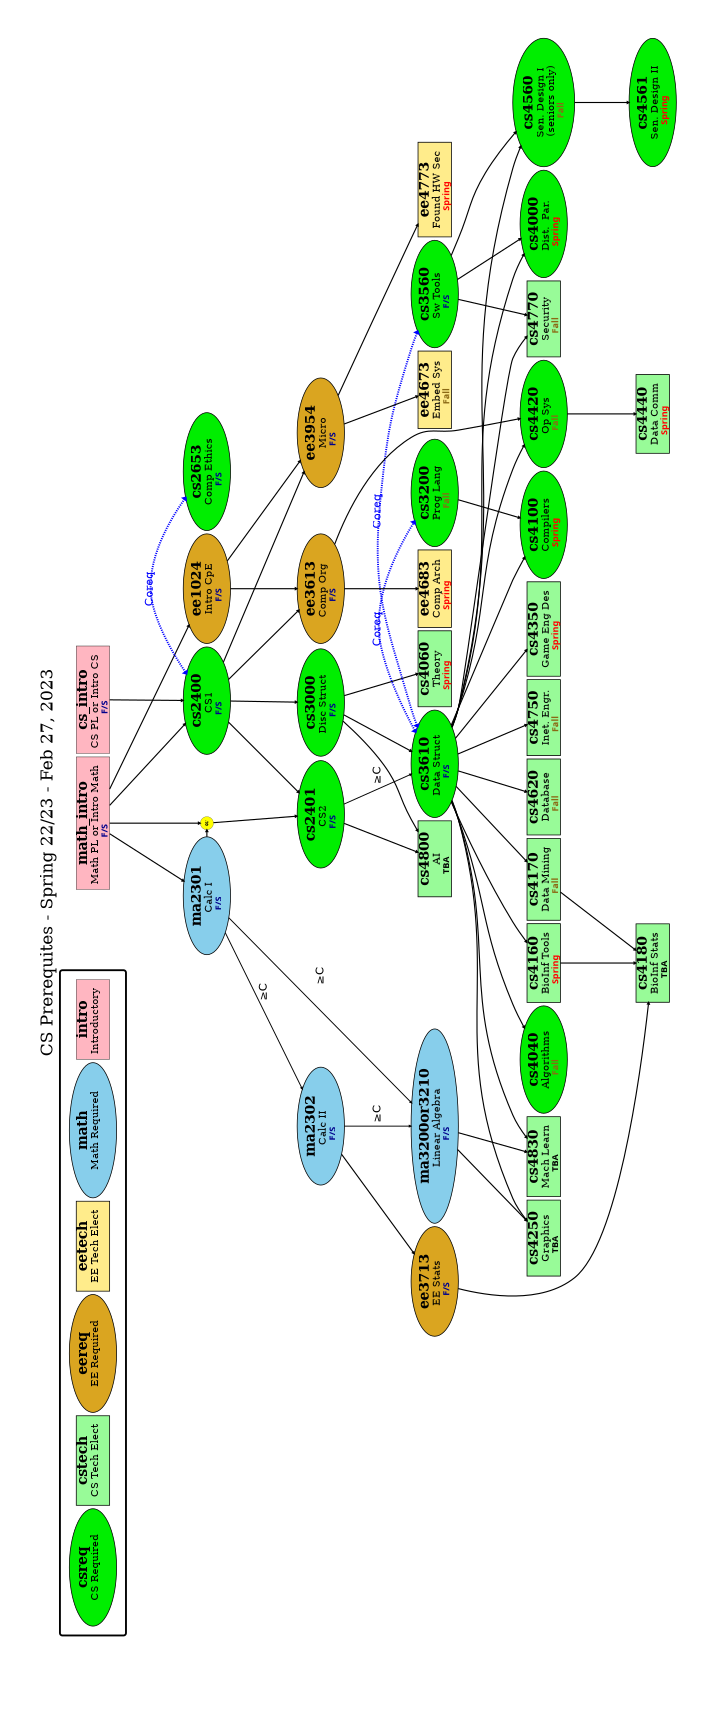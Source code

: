 # 1 "cs_ugrad.dotcc"
# 1 "<built-in>" 1
# 1 "<built-in>" 3
# 417 "<built-in>" 3
# 1 "<command line>" 1
# 1 "<built-in>" 2
# 1 "cs_ugrad.dotcc" 2
// C Preprocessor Style macros


# 1 "./eecs_prereq_design.h" 1
// C Preprocessor Style macros

// Version 0.9 - Shawn Ostermann - May 24, 2022

// the look of required classes






// the look of elective classes




// the look of remedial (Intro) classes





// this controls what the prerequisite arrows look like

# 33 "./eecs_prereq_design.h"

// this controls what the "semester" tags look like






// the next line contains non-printing spaces to paste below to get around a mixed-font centering problem in graphviz...
//          









// for things like "Senior Standing" as a prerequisite




//  Note, the "when" line below has 2 non-printing space characters ("en space", copied from Word)
// otherwise, graphviz miscalculated "centering" whence fonts change and this moves the "semester" a little more to the left. Sigh...








// classes with a caveat (4 lines)

# 77 "./eecs_prereq_design.h"

// for timestamps






# 4 "cs_ugrad.dotcc" 2

// https://graphviz.org/docs/
// https://graphviz.org/doc/info/colors.html
// https://www.catalogs.ohio.edu/preview_program.php?catoid=70&poid=19841&hl=%22computer+science%22
digraph cs_undergrad {
	// draw prereqs from top to bottom
	rankdir=TB;
	// rankdir=LR;
	
	// Maximum width and height of drawing, in inches.
	size="11,8.5"
	margin="0.25,0.25"   // whole paper borders
	
	// Width and height of output pages, in inches.
	// If only a single value is given, this is used for both the width and height.
	// At present, page only works for PostScript output. 
	// page="8,10"

	// There are a TON of arrows between ranks 5 and 6, so this allows more space when it needs it
	ranksep="4.0"   // default is 0.5

	// to make better bitmap versions - but use PDF!!!
	graph [ dpi = 600 ]; 	

	// looks better this way
	landscape=true	

	// title for the whole page
	labelloc="t"
	fontsize=90
    label="CS Prerequites - Spring 22/23 - Feb 27, 2023"


// make a quick legend
// leave some free space to the left of the legend
	subgraph free_space {	
		EXTRA [ label = "S1", style = invis ]; FREESPACE1 [width=0,style = invis]; 
  	};
	subgraph cluster_Legend {
    	style = rounded;
		label=""
		fontsize="0"
		margin=50		// more space in the margin around the nodes
		penwidth=10   	// thicker line around the legend

    	node [	shape = box, penwidth=2, style = filled, fontcolor=black, fillcolor=lightpink,width=0.25,margin="0,0",fontsize=28] ; intro [margin="0,0", label= < <FONT POINT-SIZE="72"> <b> intro </b> </FONT> <br/> <FONT POINT-SIZE="55"> 	Introductory </FONT> <FONT POINT-SIZE="50"> <br /> </FONT> <FONT POINT-SIZE="48" face="Impact">     </FONT> >, ];
		node [ 	shape=oval, sides=4, penwidth=4, style = "filled", fontcolor=black, fillcolor=skyblue,width=0.25,margin="0,0",fontsize=28] ; math [margin="0,0", label= < <FONT POINT-SIZE="72"> <b> math </b> </FONT> <br/> <FONT POINT-SIZE="55">  		Math Required </FONT> <FONT POINT-SIZE="50"> <br /> </FONT> <FONT POINT-SIZE="48" face="Impact">     </FONT> >, ];
		node [	shape = rectangle, sides=10, penwidth=4, fillcolor = lightgoldenrod1, style = filled, fontcolor=black,width=0.25,margin="0,0",fontsize=28] ; eetech [margin="0,0", label= < <FONT POINT-SIZE="72"> <b> eetech </b> </FONT> <br/> <FONT POINT-SIZE="55">  	EE Tech Elect </FONT> <FONT POINT-SIZE="50"> <br /> </FONT> <FONT POINT-SIZE="48" face="Impact">     </FONT> >, ];
		node [ 	shape=oval, sides=4, penwidth=4, style = "filled", fontcolor=black, fillcolor=goldenrod,width=0.25,margin="0,0",fontsize=28] ; eereq [margin="0,0", label= < <FONT POINT-SIZE="72"> <b> eereq </b> </FONT> <br/> <FONT POINT-SIZE="55">  	EE Required </FONT> <FONT POINT-SIZE="50"> <br /> </FONT> <FONT POINT-SIZE="48" face="Impact">     </FONT> >, ];
		node [	shape = rectangle, sides=10, penwidth=4, fillcolor = palegreen, style = filled, fontcolor=black,width=0.25,margin="0,0",fontsize=28] ; cstech [margin="0,0", label= < <FONT POINT-SIZE="72"> <b> cstech </b> </FONT> <br/> <FONT POINT-SIZE="55">  	CS Tech Elect </FONT> <FONT POINT-SIZE="50"> <br /> </FONT> <FONT POINT-SIZE="48" face="Impact">     </FONT> >, ];
		node [ 	shape=oval, sides=4, penwidth=4, style = "filled", fontcolor=black, fillcolor=green2,width=0.25,margin="0,0",fontsize=28] ; csreq [margin="0,0", label= < <FONT POINT-SIZE="72"> <b> csreq </b> </FONT> <br/> <FONT POINT-SIZE="55">  	CS Required </FONT> <FONT POINT-SIZE="50"> <br /> </FONT> <FONT POINT-SIZE="48" face="Impact">     </FONT> >, ];
		

		// these fake dependencies constrain the order of where the legend goes
		// csreq  -> eereq  -> math   [style=invis]  // for verticle 3x2
		// cstech -> eetech -> intro   [style=invis]   // for horizontal 2x3
		// cs4561 -> eetech [style=invis]
		// csreq  -> eereq   [style=invis]  
		// cstech -> eetech   [style=invis]   
		// intro  -> math   [style=invis]  
  	};
// leave some free space to the right of the legend
	subgraph free_space {	
		EXTRA [ label = "S2", style = invis ]; FREESPACE2 [width=5,style = invis]; 
  	};
	



    // node [shape = box, penwidth=2, style = filled, fontcolor=black, fillcolor=lightpink,width=0.25,margin="0,0",fontsize=28] ; ma1200_MPL2 [margin="0,0", label= < <FONT POINT-SIZE="72"> <b> ma1200_MPL2 </b> </FONT> <br/> <FONT POINT-SIZE="55"> Algebra </FONT> <FONT POINT-SIZE="50"> <br /> </FONT> <FONT POINT-SIZE="48" face="Impact"> <FONT COLOR="darkblue"><b> F/S </b></FONT>   </FONT> >, ];

    node [shape = box, penwidth=2, style = filled, fontcolor=black, fillcolor=lightpink,width=0.25,margin="0,0",fontsize=28] ; cs_intro [margin="0,0", label= < <FONT POINT-SIZE="72"> <b> cs_intro </b> </FONT> <br/> <FONT POINT-SIZE="55"> CS PL or Intro CS </FONT> <FONT POINT-SIZE="50"> <br /> </FONT> <FONT POINT-SIZE="48" face="Impact"> <FONT COLOR="darkblue"><b> F/S </b></FONT>   </FONT> >, ];

    node [shape = box, penwidth=2, style = filled, fontcolor=black, fillcolor=lightpink,width=0.25,margin="0,0",fontsize=28] ; math_intro [margin="0,0", label= < <FONT POINT-SIZE="72"> <b> math_intro </b> </FONT> <br/> <FONT POINT-SIZE="55"> Math PL or Intro Math </FONT> <FONT POINT-SIZE="50"> <br /> </FONT> <FONT POINT-SIZE="48" face="Impact"> <FONT COLOR="darkblue"><b> F/S </b></FONT>   </FONT> >, ];

    node [shape=oval, sides=4, penwidth=4, style = "filled", fontcolor=black, fillcolor=skyblue,width=0.25,margin="0,0",fontsize=28] ; ma2301 [margin="0,0", label= < <FONT POINT-SIZE="72"> <b> ma2301 </b> </FONT> <br/> <FONT POINT-SIZE="55"> Calc I </FONT> <FONT POINT-SIZE="50"> <br /> </FONT> <FONT POINT-SIZE="48" face="Impact"> <FONT COLOR="darkblue"><b> F/S </b></FONT>   </FONT> >, ];
	math_intro -> ma2301 [penwidth=6]
	// (B or better in shape=oval, sides=4, penwidth=4, style = "filled", fontcolor=black, fillcolor=skyblue 1350) or (C or better in 1300 or 1322) or (Math placement level 3)

	node [shape=oval, sides=4, penwidth=4, style = "filled", fontcolor=black, fillcolor=skyblue,width=0.25,margin="0,0",fontsize=28] ; ma2302 [margin="0,0", label= < <FONT POINT-SIZE="72"> <b> ma2302 </b> </FONT> <br/> <FONT POINT-SIZE="55"> Calc II </FONT> <FONT POINT-SIZE="50"> <br /> </FONT> <FONT POINT-SIZE="48" face="Impact"> <FONT COLOR="darkblue"><b> F/S </b></FONT>   </FONT> >, ];
	ma2301 -> ma2302 [ label = " ≥C", fontsize=60, style=bold, fontcolor=black, penwidth=5, color=black]
	// REQUISITE: C or better in shape=oval, sides=4, penwidth=4, style = "filled", fontcolor=black, fillcolor=skyblue 2301 or 263B

	node [shape=oval, sides=4, penwidth=4, style = "filled", fontcolor=black, fillcolor=skyblue,width=0.25,margin="0,0",fontsize=28] ; ma3200or3210 [margin="0,0", label= < <FONT POINT-SIZE="72"> <b> ma3200or3210 </b> </FONT> <br/> <FONT POINT-SIZE="55"> Linear Algebra </FONT> <FONT POINT-SIZE="50"> <br /> </FONT> <FONT POINT-SIZE="48" face="Impact"> <FONT COLOR="darkblue"><b> F/S </b></FONT>   </FONT> >, ];
	// 3200: C or better in (shape=oval, sides=4, penwidth=4, style = "filled", fontcolor=black, fillcolor=skyblue 163A or 263A or 1350 or 2301 or 2302) 
	// 3210 hasnt been offered in 2 years!!  (ignoring cs3000 prereq - too messy)
	// 3210: shape=oval, sides=4, penwidth=4, style = "filled", fontcolor=black, fillcolor=skyblue 2302 and (3050 or CS 3000)
	ma2301 -> ma3200or3210 [ label = " ≥C", fontsize=60, style=bold, fontcolor=black, penwidth=5, color=black]
	ma2302 -> ma3200or3210 [ label = " ≥C", fontsize=60, style=bold, fontcolor=black, penwidth=5, color=black]

	node [shape=oval, sides=4, penwidth=4, style = "filled", fontcolor=black, fillcolor=green2,width=0.25,margin="0,0",fontsize=28] ; cs2400 [margin="0,0", label= < <FONT POINT-SIZE="72"> <b> cs2400 </b> </FONT> <br/> <FONT POINT-SIZE="55"> CS1 </FONT> <FONT POINT-SIZE="50"> <br /> </FONT> <FONT POINT-SIZE="48" face="Impact"> <FONT COLOR="darkblue"><b> F/S </b></FONT>   </FONT> >, ];
	// REQUISITE: (shape=oval, sides=4, penwidth=4, style = "filled", fontcolor=black, fillcolor=skyblue 1200 or Math Placement level 2 or higher) and (CS 1400 or 2300 or ET 2100 or Computer Science Placement level 3)
	cs_intro -> cs2400 [penwidth=6]
	math_intro -> cs2400 [penwidth=6]

	node [shape=oval, sides=4, penwidth=4, style = "filled", fontcolor=black, fillcolor=green2,width=0.25,margin="0,0",fontsize=28] ; cs2401 [margin="0,0", label= < <FONT POINT-SIZE="72"> <b> cs2401 </b> </FONT> <br/> <FONT POINT-SIZE="55"> CS2 </FONT> <FONT POINT-SIZE="50"> <br /> </FONT> <FONT POINT-SIZE="48" face="Impact"> <FONT COLOR="darkblue"><b> F/S </b></FONT>   </FONT> >, ];
	// REQUISITE: CS 2400 and (shape=oval, sides=4, penwidth=4, style = "filled", fontcolor=black, fillcolor=skyblue 1300 or 2301 or Math Placement Level 3)
	cs2400 -> cs2401 [penwidth=6]
	node [shape=circle, style = "filled", penwidth=1, fontcolor=black, fillcolor=yellow] ; cs2401_or [label=" or "];
	cs2401_or -> cs2401 [penwidth=6]
	math_intro -> cs2401_or [penwidth=6]
	ma2301 -> cs2401_or [penwidth=6]


	node [shape=oval, sides=4, penwidth=4, style = "filled", fontcolor=black, fillcolor=green2,width=0.25,margin="0,0",fontsize=28] ; cs3000 [margin="0,0", label= < <FONT POINT-SIZE="72"> <b> cs3000 </b> </FONT> <br/> <FONT POINT-SIZE="55"> Disc Struct </FONT> <FONT POINT-SIZE="50"> <br /> </FONT> <FONT POINT-SIZE="48" face="Impact"> <FONT COLOR="darkblue"><b> F/S </b></FONT>   </FONT> >, ];
	// REQUISITE: CS 2400
	cs2400 -> cs3000 [penwidth=6]

	node [shape=oval, sides=4, penwidth=4, style = "filled", fontcolor=black, fillcolor=green2,width=0.25,margin="0,0",fontsize=28] ; cs3610 [margin="0,0", label= < <FONT POINT-SIZE="72"> <b> cs3610 </b> </FONT> <br/> <FONT POINT-SIZE="55"> Data Struct </FONT> <FONT POINT-SIZE="50"> <br /> </FONT> <FONT POINT-SIZE="48" face="Impact"> <FONT COLOR="darkblue"><b> F/S </b></FONT>   </FONT> >, ];
	// REQUISITE: (CS 3000 or shape=oval, sides=4, penwidth=4, style = "filled", fontcolor=black, fillcolor=skyblue 3050) and C or better in CS 2401
	cs2401 -> cs3610 [ label = " ≥C", fontsize=60, style=bold, fontcolor=black, penwidth=5, color=black]
	cs3000 -> cs3610 [penwidth=6]

	node [shape=oval, sides=4, penwidth=4, style = "filled", fontcolor=black, fillcolor=green2,width=0.25,margin="0,0",fontsize=28] ; cs3560 [margin="0,0", label= < <FONT POINT-SIZE="72"> <b> cs3560 </b> </FONT> <br/> <FONT POINT-SIZE="55"> Sw Tools </FONT> <FONT POINT-SIZE="50"> <br /> </FONT> <FONT POINT-SIZE="48" face="Impact"> <FONT COLOR="darkblue"><b> F/S </b></FONT>   </FONT> >, ];
	// REQUISITE: CS 3610 or concurrent
	cs3610 -> cs3560 [ dir=both, label = "Coreq", fontcolor=blue, color=blue, style=bold fontsize=60, penwidth=10, style=dashed] { rank=same cs3560 cs3610 }


	// left out since its not in the prereq chain
    // CLASS PAREN et1000,shape=oval, sides=4, penwidth=4, style = "filled", fontcolor=black, fillcolor=goldenrod, <FONT COLOR="darkblue"><b> F/S </b></FONT>,The History of Engineering and Technology in Society PAREN

	node [shape=oval, sides=4, penwidth=4, style = "filled", fontcolor=black, fillcolor=goldenrod,width=0.25,margin="0,0",fontsize=28] ; ee1024 [margin="0,0", label= < <FONT POINT-SIZE="72"> <b> ee1024 </b> </FONT> <br/> <FONT POINT-SIZE="55">  Intro CpE </FONT> <FONT POINT-SIZE="50"> <br /> </FONT> <FONT POINT-SIZE="48" face="Impact">  <FONT COLOR="darkblue"><b> F/S </b></FONT>   </FONT> >, ];
	math_intro -> ee1024 [penwidth=6]
	// shape=oval, sides=4, penwidth=4, style = "filled", fontcolor=black, fillcolor=skyblue 1200 or math placement level 2 or higher

    node [shape=oval, sides=4, penwidth=4, style = "filled", fontcolor=black, fillcolor=goldenrod,width=0.25,margin="0,0",fontsize=28] ; ee3613 [margin="0,0", label= < <FONT POINT-SIZE="72"> <b> ee3613 </b> </FONT> <br/> <FONT POINT-SIZE="55"> Comp Org </FONT> <FONT POINT-SIZE="50"> <br /> </FONT> <FONT POINT-SIZE="48" face="Impact">  <FONT COLOR="darkblue"><b> F/S </b></FONT>   </FONT> >, ];	
	// REQUISITE: CS 2400 and EE 1024
	ee1024 -> ee3613 [penwidth=6]
	cs2400 -> ee3613 [penwidth=6]

	node [shape=oval, sides=4, penwidth=4, style = "filled", fontcolor=black, fillcolor=goldenrod,width=0.25,margin="0,0",fontsize=28] ; ee3954 [margin="0,0", label= < <FONT POINT-SIZE="72"> <b> ee3954 </b> </FONT> <br/> <FONT POINT-SIZE="55">  Micro </FONT> <FONT POINT-SIZE="50"> <br /> </FONT> <FONT POINT-SIZE="48" face="Impact">  <FONT COLOR="darkblue"><b> F/S </b></FONT>   </FONT> >, ];
	// REQUISITE: (CS 210 or 240A or 2400) and (EE 1024 or 102)
	ee1024 -> ee3954 [penwidth=6]
	cs2400 -> ee3954 [penwidth=6]

    node [shape=oval, sides=4, penwidth=4, style = "filled", fontcolor=black, fillcolor=goldenrod,width=0.25,margin="0,0",fontsize=28] ; ee3713 [margin="0,0", label= < <FONT POINT-SIZE="72"> <b> ee3713 </b> </FONT> <br/> <FONT POINT-SIZE="55"> EE Stats </FONT> <FONT POINT-SIZE="50"> <br /> </FONT> <FONT POINT-SIZE="48" face="Impact"> <FONT COLOR="darkblue"><b> F/S </b></FONT>   </FONT> >, ];
	// REQUISITE: shape=oval, sides=4, penwidth=4, style = "filled", fontcolor=black, fillcolor=skyblue 2302
	ma2302 -> ee3713 [penwidth=6]

	node [shape=oval, sides=4, penwidth=4, style = "filled", fontcolor=black, fillcolor=green2,width=0.25,margin="0,0",fontsize=28] ; cs2653 [margin="0,0", label= < <FONT POINT-SIZE="72"> <b> cs2653 </b> </FONT> <br/> <FONT POINT-SIZE="55">  Comp Ethics </FONT> <FONT POINT-SIZE="50"> <br /> </FONT> <FONT POINT-SIZE="48" face="Impact"> <FONT COLOR="darkblue"><b> F/S </b></FONT>   </FONT> >, ];
	// REQUISITE: CS 2400 or Concurrent
	cs2400 -> cs2653 [ dir=both, label = "Coreq", fontcolor=blue, color=blue, style=bold fontsize=60, penwidth=10, style=dashed] { rank=same cs2653 cs2400 }

	node [shape=oval, sides=4, penwidth=4, style = "filled", fontcolor=black, fillcolor=green2,width=0.25,margin="0,0",fontsize=28] ; cs3200 [margin="0,0", label= < <FONT POINT-SIZE="72"> <b> cs3200 </b> </FONT> <br/> <FONT POINT-SIZE="55">  Prog Lang </FONT> <FONT POINT-SIZE="50"> <br /> </FONT> <FONT POINT-SIZE="48" face="Impact"> <FONT COLOR="goldenrod4"><b> Fall </b></FONT>   </FONT> >, ];
	// REQUISITE: CS 3610 or concurrent
	cs3610 -> cs3200 [ dir=both, label = "Coreq", fontcolor=blue, color=blue, style=bold fontsize=60, penwidth=10, style=dashed] { rank=same cs3200 cs3610 }

	node [shape=oval, sides=4, penwidth=4, style = "filled", fontcolor=black, fillcolor=green2,width=0.25,margin="0,0",fontsize=28] ; cs4000 [margin="0,0", label= < <FONT POINT-SIZE="72"> <b> cs4000 </b> </FONT> <br/> <FONT POINT-SIZE="55"> Dist.  Par. </FONT> <FONT POINT-SIZE="50"> <br /> </FONT> <FONT POINT-SIZE="48" face="Impact"> <FONT COLOR="red"><b> Spring </b></FONT>   </FONT> >, ];
	// REQUISITE: CS 3560 and 3610
	cs3560 -> cs4000 [penwidth=6]
	cs3610 -> cs4000 [penwidth=6]

	node [shape=oval, sides=4, penwidth=4, style = "filled", fontcolor=black, fillcolor=green2,width=0.25,margin="0,0",fontsize=28] ; cs4040 [margin="0,0", label= < <FONT POINT-SIZE="72"> <b> cs4040 </b> </FONT> <br/> <FONT POINT-SIZE="55">  Algorithms </FONT> <FONT POINT-SIZE="50"> <br /> </FONT> <FONT POINT-SIZE="48" face="Impact"> <FONT COLOR="goldenrod4"><b> Fall </b></FONT>   </FONT> >, ];
	// REQUISITE: CS 3610
	cs3610 -> cs4040 [penwidth=6]

	node [shape=oval, sides=4, penwidth=4, style = "filled", fontcolor=black, fillcolor=green2,width=0.25,margin="0,0",fontsize=28] ; cs4100 [margin="0,0", label= < <FONT POINT-SIZE="72"> <b> cs4100 </b> </FONT> <br/> <FONT POINT-SIZE="55">  Compilers </FONT> <FONT POINT-SIZE="50"> <br /> </FONT> <FONT POINT-SIZE="48" face="Impact"> <FONT COLOR="red"><b> Spring </b></FONT>   </FONT> >, ];
	// REQUISITE: CS 3200 and 3610
	cs3200 -> cs4100 [penwidth=6]
	cs3610 -> cs4100 [penwidth=6]

	node [shape=oval, sides=4, penwidth=4, style = "filled", fontcolor=black, fillcolor=green2,width=0.25,margin="0,0",fontsize=28] ; cs4420 [margin="0,0", label= < <FONT POINT-SIZE="72"> <b> cs4420 </b> </FONT> <br/> <FONT POINT-SIZE="55"> Op Sys </FONT> <FONT POINT-SIZE="50"> <br /> </FONT> <FONT POINT-SIZE="48" face="Impact"> <FONT COLOR="goldenrod4"><b> Fall </b></FONT>    </FONT> >, ];
	// REQUISITE: CS 3610 and EE 3613 and 3954 or CS 361 and EE 395A
	cs3610 -> cs4420 [penwidth=6]
	ee3613 -> cs4420 [penwidth=6]
	// EE3954 dropped from CS curriculum in Spring 2023/2024
	// ee3954 -> cs4420 [penwidth=6]

	node [shape=oval, sides=4, penwidth=4, style = "filled", fontcolor=black, fillcolor=green2,width=0.25,margin="0,0",fontsize=28] ; cs4560 [margin="0,0", label= < <FONT POINT-SIZE="72"> <b> cs4560 </b> </FONT> <br/> <FONT POINT-SIZE="55">  Sen. Design I </FONT> <FONT POINT-SIZE="50"> <br /> </FONT> <FONT POINT-SIZE="55">  (seniors only) </FONT> <FONT POINT-SIZE="50"> <br /> </FONT> <FONT POINT-SIZE="48" face="Impact"> <FONT COLOR="goldenrod4"><b> Fall </b></FONT>   </FONT> >, ];
	// REQUISITE: (CS 3560 and 3610) and Sr only
	cs3560 -> cs4560 [penwidth=6]
	cs3610 -> cs4560 [penwidth=6]  // note that 3560 and 3610 are corequisites

	node [shape=oval, sides=4, penwidth=4, style = "filled", fontcolor=black, fillcolor=green2,width=0.25,margin="0,0",fontsize=28] ; cs4561 [margin="0,0", label= < <FONT POINT-SIZE="72"> <b> cs4561 </b> </FONT> <br/> <FONT POINT-SIZE="55">  Sen. Design II </FONT> <FONT POINT-SIZE="50"> <br /> </FONT> <FONT POINT-SIZE="48" face="Impact"> <FONT COLOR="red"><b> Spring </b></FONT>   </FONT> >, ];
	// REQUISITE: CS 4560	
	cs4560 -> cs4561 [penwidth=6]


// =====================================================================================
// Tech Electives
// =====================================================================================
	node [shape = rectangle, sides=10, penwidth=4, fillcolor = palegreen, style = filled, fontcolor=black,width=0.25,margin="0,0",fontsize=28] ; cs4060 [margin="0,0", label= < <FONT POINT-SIZE="72"> <b> cs4060 </b> </FONT> <br/> <FONT POINT-SIZE="55">  Theory </FONT> <FONT POINT-SIZE="50"> <br /> </FONT> <FONT POINT-SIZE="48" face="Impact">  <FONT COLOR="red"><b> Spring </b></FONT>   </FONT> >, ];
	// REQUISITE: CS 3000
	cs3000 -> cs4060 [penwidth=6]


# 204 "cs_ugrad.dotcc"

	node [shape = rectangle, sides=10, penwidth=4, fillcolor = palegreen, style = filled, fontcolor=black,width=0.25,margin="0,0",fontsize=28] ; cs4250 [margin="0,0", label= < <FONT POINT-SIZE="72"> <b> cs4250 </b> </FONT> <br/> <FONT POINT-SIZE="55">  Graphics </FONT> <FONT POINT-SIZE="50"> <br /> </FONT> <FONT POINT-SIZE="48" face="Impact">  <FONT COLOR="black"><b> TBA </b></FONT>   </FONT> >, ];
	// Not offered since Fall 2021
	// REQUISITE: CS 3610 and (shape=oval, sides=4, penwidth=4, style = "filled", fontcolor=black, fillcolor=skyblue 3200 or 3210)
	cs3610 -> cs4250 [penwidth=6] 
	ma3200or3210 -> cs4250 [penwidth=6] 

	node [shape = rectangle, sides=10, penwidth=4, fillcolor = palegreen, style = filled, fontcolor=black,width=0.25,margin="0,0",fontsize=28] ; cs4160 [margin="0,0", label= < <FONT POINT-SIZE="72"> <b> cs4160 </b> </FONT> <br/> <FONT POINT-SIZE="55">  BioInf Tools </FONT> <FONT POINT-SIZE="50"> <br /> </FONT> <FONT POINT-SIZE="48" face="Impact">  <FONT COLOR="red"><b> Spring </b></FONT>   </FONT> >, ];
	// REQUISITE: CS 3610
	cs3610 -> cs4160 [penwidth=6]

	node [shape = rectangle, sides=10, penwidth=4, fillcolor = palegreen, style = filled, fontcolor=black,width=0.25,margin="0,0",fontsize=28] ; cs4170 [margin="0,0", label= < <FONT POINT-SIZE="72"> <b> cs4170 </b> </FONT> <br/> <FONT POINT-SIZE="55">  Data Mining </FONT> <FONT POINT-SIZE="50"> <br /> </FONT> <FONT POINT-SIZE="48" face="Impact">  <FONT COLOR="goldenrod4"><b> Fall </b></FONT>   </FONT> >, ];
	// REQUISITE: CS 3610 or PBIO 4160
	cs3610 -> cs4170 [penwidth=6]
	// OR  PBIO 4160 -> cs4170 [penwidth=6]
	
	node [shape = rectangle, sides=10, penwidth=4, fillcolor = palegreen, style = filled, fontcolor=black,width=0.25,margin="0,0",fontsize=28] ; cs4180 [margin="0,0", label= < <FONT POINT-SIZE="72"> <b> cs4180 </b> </FONT> <br/> <FONT POINT-SIZE="55">  BioInf Stats </FONT> <FONT POINT-SIZE="50"> <br /> </FONT> <FONT POINT-SIZE="48" face="Impact">  <FONT COLOR="black"><b> TBA </b></FONT>   </FONT> >, ];
	// last taught Jan 2020 by Drews
	// REQUISITE: CS 4170 and EE 3713 and (CS 4160 or PBIO 4160)
	cs4170 -> cs4180 [penwidth=6]
	ee3713 -> cs4180 [penwidth=6]
	cs4160 -> cs4180 [penwidth=6]
	// Ive only listed cs4160 as the prereq, because PBIO4160 is cross listed as cs4160
	
	
	node [shape = rectangle, sides=10, penwidth=4, fillcolor = palegreen, style = filled, fontcolor=black,width=0.25,margin="0,0",fontsize=28] ; cs4440 [margin="0,0", label= < <FONT POINT-SIZE="72"> <b> cs4440 </b> </FONT> <br/> <FONT POINT-SIZE="55">  Data Comm </FONT> <FONT POINT-SIZE="50"> <br /> </FONT> <FONT POINT-SIZE="48" face="Impact">  <FONT COLOR="red"><b> Spring </b></FONT>   </FONT> >, ];
	// REQUISITE: cs4420
	cs4420 -> cs4440 [penwidth=6]
	
	node [shape = rectangle, sides=10, penwidth=4, fillcolor = palegreen, style = filled, fontcolor=black,width=0.25,margin="0,0",fontsize=28] ; cs4620 [margin="0,0", label= < <FONT POINT-SIZE="72"> <b> cs4620 </b> </FONT> <br/> <FONT POINT-SIZE="55">  Database </FONT> <FONT POINT-SIZE="50"> <br /> </FONT> <FONT POINT-SIZE="48" face="Impact">  <FONT COLOR="goldenrod4"><b> Fall </b></FONT>   </FONT> >, ];
	// REQUISITE: CS 3610
	cs3610 -> cs4620 [penwidth=6]
	
	node [shape = rectangle, sides=10, penwidth=4, fillcolor = palegreen, style = filled, fontcolor=black,width=0.25,margin="0,0",fontsize=28] ; cs4750 [margin="0,0", label= < <FONT POINT-SIZE="72"> <b> cs4750 </b> </FONT> <br/> <FONT POINT-SIZE="55">  Inet. Engr. </FONT> <FONT POINT-SIZE="50"> <br /> </FONT> <FONT POINT-SIZE="48" face="Impact">  <FONT COLOR="goldenrod4"><b> Fall </b></FONT>   </FONT> >, ];
	// REQUISITE: CS 3610
	cs3610 -> cs4750 [penwidth=6]
	
	node [shape = rectangle, sides=10, penwidth=4, fillcolor = palegreen, style = filled, fontcolor=black,width=0.25,margin="0,0",fontsize=28] ; cs4800 [margin="0,0", label= < <FONT POINT-SIZE="72"> <b> cs4800 </b> </FONT> <br/> <FONT POINT-SIZE="55">  AI </FONT> <FONT POINT-SIZE="50"> <br /> </FONT> <FONT POINT-SIZE="48" face="Impact">  <FONT COLOR="black"><b> TBA </b></FONT>   </FONT> >, ];
	// REQUISITE: (CS 3000 or shape=oval, sides=4, penwidth=4, style = "filled", fontcolor=black, fillcolor=skyblue 3050) and CS 2401
	cs3000 -> cs4800 [penwidth=6]
	cs2401 -> cs4800 [penwidth=6]

	node [shape = rectangle, sides=10, penwidth=4, fillcolor = palegreen, style = filled, fontcolor=black,width=0.25,margin="0,0",fontsize=28] ; cs4830 [margin="0,0", label= < <FONT POINT-SIZE="72"> <b> cs4830 </b> </FONT> <br/> <FONT POINT-SIZE="55">  Mach Learn </FONT> <FONT POINT-SIZE="50"> <br /> </FONT> <FONT POINT-SIZE="48" face="Impact">  <FONT COLOR="black"><b> TBA </b></FONT>   </FONT> >, ];
	// Requisites: CS 3610 and C or better in (shape=oval, sides=4, penwidth=4, style = "filled", fontcolor=black, fillcolor=skyblue 3200 or 3210)
	cs3610 -> cs4830 [penwidth=6]
	ma3200or3210 -> cs4830 [penwidth=6]

	node [shape = rectangle, sides=10, penwidth=4, fillcolor = palegreen, style = filled, fontcolor=black,width=0.25,margin="0,0",fontsize=28] ; cs4770 [margin="0,0", label= < <FONT POINT-SIZE="72"> <b> cs4770 </b> </FONT> <br/> <FONT POINT-SIZE="55">  Security </FONT> <FONT POINT-SIZE="50"> <br /> </FONT> <FONT POINT-SIZE="48" face="Impact">  <FONT COLOR="goldenrod4"><b> Fall </b></FONT>   </FONT> >, ];
	// new for Fall 22/23
	cs3610 -> cs4770 [penwidth=6]
	cs3560 -> cs4770 [penwidth=6]
	
	node [shape = rectangle, sides=10, penwidth=4, fillcolor = palegreen, style = filled, fontcolor=black,width=0.25,margin="0,0",fontsize=28] ; cs4350 [margin="0,0", label= < <FONT POINT-SIZE="72"> <b> cs4350 </b> </FONT> <br/> <FONT POINT-SIZE="55">  Game Eng Des </FONT> <FONT POINT-SIZE="50"> <br /> </FONT> <FONT POINT-SIZE="48" face="Impact">  <FONT COLOR="red"><b> Spring </b></FONT>   </FONT> >, ];
	// REQUISITE: CS 3610
	cs3610 -> cs4350 [penwidth=6]

	node [shape = rectangle, sides=10, penwidth=4, fillcolor = lightgoldenrod1, style = filled, fontcolor=black,width=0.25,margin="0,0",fontsize=28] ; ee4673 [margin="0,0", label= < <FONT POINT-SIZE="72"> <b> ee4673 </b> </FONT> <br/> <FONT POINT-SIZE="55">  Embed Sys </FONT> <FONT POINT-SIZE="50"> <br /> </FONT> <FONT POINT-SIZE="48" face="Impact">  <FONT COLOR="goldenrod4"><b> Fall </b></FONT>   </FONT> >, ];
	// REQUISITE: EE 3954EE 395A or 3954
	ee3954 -> ee4673 [penwidth=6]	

	node [shape = rectangle, sides=10, penwidth=4, fillcolor = lightgoldenrod1, style = filled, fontcolor=black,width=0.25,margin="0,0",fontsize=28] ; ee4683 [margin="0,0", label= < <FONT POINT-SIZE="72"> <b> ee4683 </b> </FONT> <br/> <FONT POINT-SIZE="55">  Comp Arch </FONT> <FONT POINT-SIZE="50"> <br /> </FONT> <FONT POINT-SIZE="48" face="Impact">  <FONT COLOR="red"><b> Spring </b></FONT>   </FONT> >, ];
	// REQUISITE: EE 3613
	ee3613 -> ee4683 [penwidth=6]
	
	node [shape = rectangle, sides=10, penwidth=4, fillcolor = lightgoldenrod1, style = filled, fontcolor=black,width=0.25,margin="0,0",fontsize=28] ; ee4773 [margin="0,0", label= < <FONT POINT-SIZE="72"> <b> ee4773 </b> </FONT> <br/> <FONT POINT-SIZE="55">  Found HW Sec </FONT> <FONT POINT-SIZE="50"> <br /> </FONT> <FONT POINT-SIZE="48" face="Impact">  <FONT COLOR="red"><b> Spring </b></FONT>   </FONT> >, ];
	// REQUISITE: EE 3954
	ee3954 -> ee4773 [penwidth=6]
	
	{ rank=same cs2400 ee1024 ma2301 cs2401_or}

// From 2022/2023 Undergraduate Catalog:
// Computer Science Requirement

// Complete the following courses:

//     CS 2400 - Introduction to Computer Science I Credit Hours: 4
//     CS 2401 - Introduction to Computer Science II Credit Hours: 4
//     CS 2653 - Professional and Ethical Aspects of Computing Credit Hours: 3
//     CS 3200 - Organization of Programming Languages Credit Hours: 3
//     CS 3560 - Software Engineering Tools and Practices Credit Hours: 3
//     CS 3610 - Data Structures Credit Hours: 4
//     CS 4000 - Introduction to Distributed, Parallel, and Web-Centric Computing Credit Hours: 3
//     CS 4040 - Design and Analysis of Algorithms Credit Hours: 3
//     CS 4100 - Introduction to Formal Languages and Compilers Credit Hours: 3
//     CS 4420 - Operating Systems Credit Hours: 3
//     CS 4560 - Software Design and Development I Credit Hours: 3
//     CS 4561 - Software Design and Development II Credit Hours: 3
//     EE 1024 - Introduction to Computer Engineering Credit Hours: 4
//     EE 3613 - Computer Organization Credit Hours: 3
//     EE 3954 - Microprocessors and Microcontrollers Credit Hours: 4
// 
//     ET 1000 - The History of Engineering and Technology in Society Credit Hours: 3
//     		or
//     ET 2905 - Technology in World History Credit Hours: 3
//     		or
//     HIST 2905 - Technology in World History Credit Hours: 3
	
// 	Computer Science Technical Electives
// Complete at least 9 hours from the following courses. 
// Other computer science related courses may be used with departmental approval.
//
//     CS 4060 - Computation Theory Credit Hours: 3
//     CS 4120 - Parallel Computing I Credit Hours: 3
//     CS 4160 - Problem Solving with Bioinformatics Tools Credit Hours: 3
//     CS 4170 - Data Mining With Applications in the Life Sciences Credit Hours: 3
//     CS 4180 - Statistical Foundation for Bioinformatics Credit Hours: 3
//     CS 4201 - Software Verification Credit Hours: 3
//     CS 4250 - Interactive Computer Graphics Credit Hours: 3
//     CS 4440 - Data Communications Credit Hours: 3
//     CS 4580 - Operating Systems II Credit Hours: 3
//     CS 4620 - Database Systems Credit Hours: 3
//     CS 4750 - Internet Engineering Credit Hours: 4
//     CS 4800 - Artificial Intelligence Credit Hours: 3
//     CS 4830 - Machine Learning Credit Hours: 3
//     EE 4673 - Embedded Systems Credit Hours: 3
//     EE 4683 - Computer Architecture Credit Hours: 3

// Not yet on DARS, but approved
// ECE 4773 - Security
// CS 4770 - Security
// CS 4350 - Gaming

}

